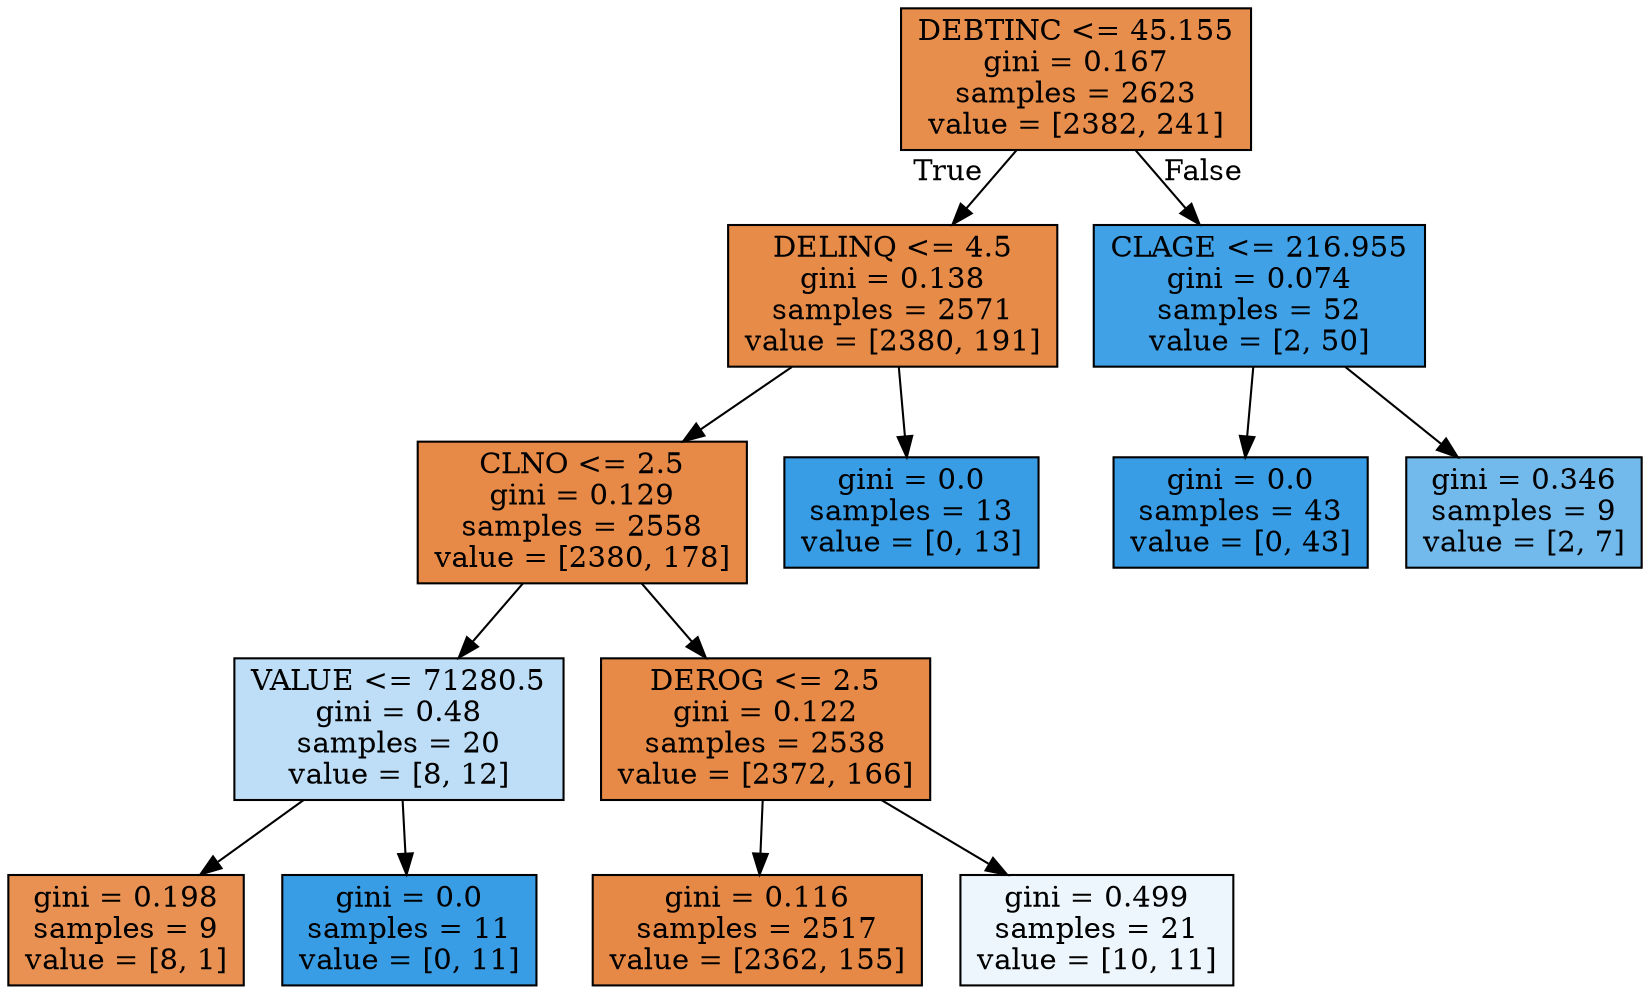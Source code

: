 digraph Tree {
node [shape=box, style="filled", color="black"] ;
0 [label="DEBTINC <= 45.155\ngini = 0.167\nsamples = 2623\nvalue = [2382, 241]", fillcolor="#e88e4d"] ;
1 [label="DELINQ <= 4.5\ngini = 0.138\nsamples = 2571\nvalue = [2380, 191]", fillcolor="#e78b49"] ;
0 -> 1 [labeldistance=2.5, labelangle=45, headlabel="True"] ;
2 [label="CLNO <= 2.5\ngini = 0.129\nsamples = 2558\nvalue = [2380, 178]", fillcolor="#e78a48"] ;
1 -> 2 ;
3 [label="VALUE <= 71280.5\ngini = 0.48\nsamples = 20\nvalue = [8, 12]", fillcolor="#bddef6"] ;
2 -> 3 ;
4 [label="gini = 0.198\nsamples = 9\nvalue = [8, 1]", fillcolor="#e89152"] ;
3 -> 4 ;
5 [label="gini = 0.0\nsamples = 11\nvalue = [0, 11]", fillcolor="#399de5"] ;
3 -> 5 ;
6 [label="DEROG <= 2.5\ngini = 0.122\nsamples = 2538\nvalue = [2372, 166]", fillcolor="#e78a47"] ;
2 -> 6 ;
7 [label="gini = 0.116\nsamples = 2517\nvalue = [2362, 155]", fillcolor="#e78946"] ;
6 -> 7 ;
8 [label="gini = 0.499\nsamples = 21\nvalue = [10, 11]", fillcolor="#edf6fd"] ;
6 -> 8 ;
9 [label="gini = 0.0\nsamples = 13\nvalue = [0, 13]", fillcolor="#399de5"] ;
1 -> 9 ;
10 [label="CLAGE <= 216.955\ngini = 0.074\nsamples = 52\nvalue = [2, 50]", fillcolor="#41a1e6"] ;
0 -> 10 [labeldistance=2.5, labelangle=-45, headlabel="False"] ;
11 [label="gini = 0.0\nsamples = 43\nvalue = [0, 43]", fillcolor="#399de5"] ;
10 -> 11 ;
12 [label="gini = 0.346\nsamples = 9\nvalue = [2, 7]", fillcolor="#72b9ec"] ;
10 -> 12 ;
}